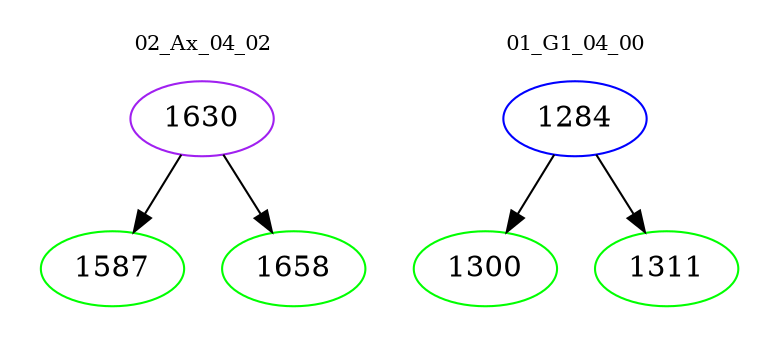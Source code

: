 digraph{
subgraph cluster_0 {
color = white
label = "02_Ax_04_02";
fontsize=10;
T0_1630 [label="1630", color="purple"]
T0_1630 -> T0_1587 [color="black"]
T0_1587 [label="1587", color="green"]
T0_1630 -> T0_1658 [color="black"]
T0_1658 [label="1658", color="green"]
}
subgraph cluster_1 {
color = white
label = "01_G1_04_00";
fontsize=10;
T1_1284 [label="1284", color="blue"]
T1_1284 -> T1_1300 [color="black"]
T1_1300 [label="1300", color="green"]
T1_1284 -> T1_1311 [color="black"]
T1_1311 [label="1311", color="green"]
}
}
